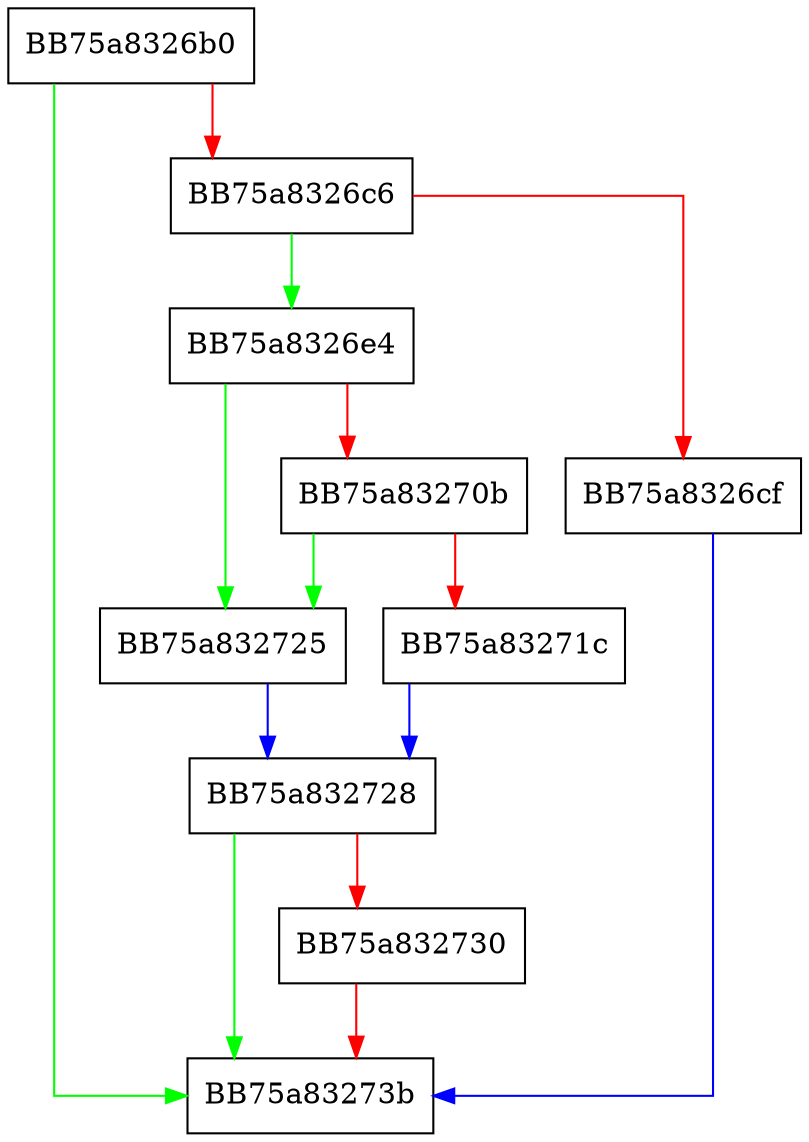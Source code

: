 digraph GetProcessInitialIntegrity {
  node [shape="box"];
  graph [splines=ortho];
  BB75a8326b0 -> BB75a83273b [color="green"];
  BB75a8326b0 -> BB75a8326c6 [color="red"];
  BB75a8326c6 -> BB75a8326e4 [color="green"];
  BB75a8326c6 -> BB75a8326cf [color="red"];
  BB75a8326cf -> BB75a83273b [color="blue"];
  BB75a8326e4 -> BB75a832725 [color="green"];
  BB75a8326e4 -> BB75a83270b [color="red"];
  BB75a83270b -> BB75a832725 [color="green"];
  BB75a83270b -> BB75a83271c [color="red"];
  BB75a83271c -> BB75a832728 [color="blue"];
  BB75a832725 -> BB75a832728 [color="blue"];
  BB75a832728 -> BB75a83273b [color="green"];
  BB75a832728 -> BB75a832730 [color="red"];
  BB75a832730 -> BB75a83273b [color="red"];
}
